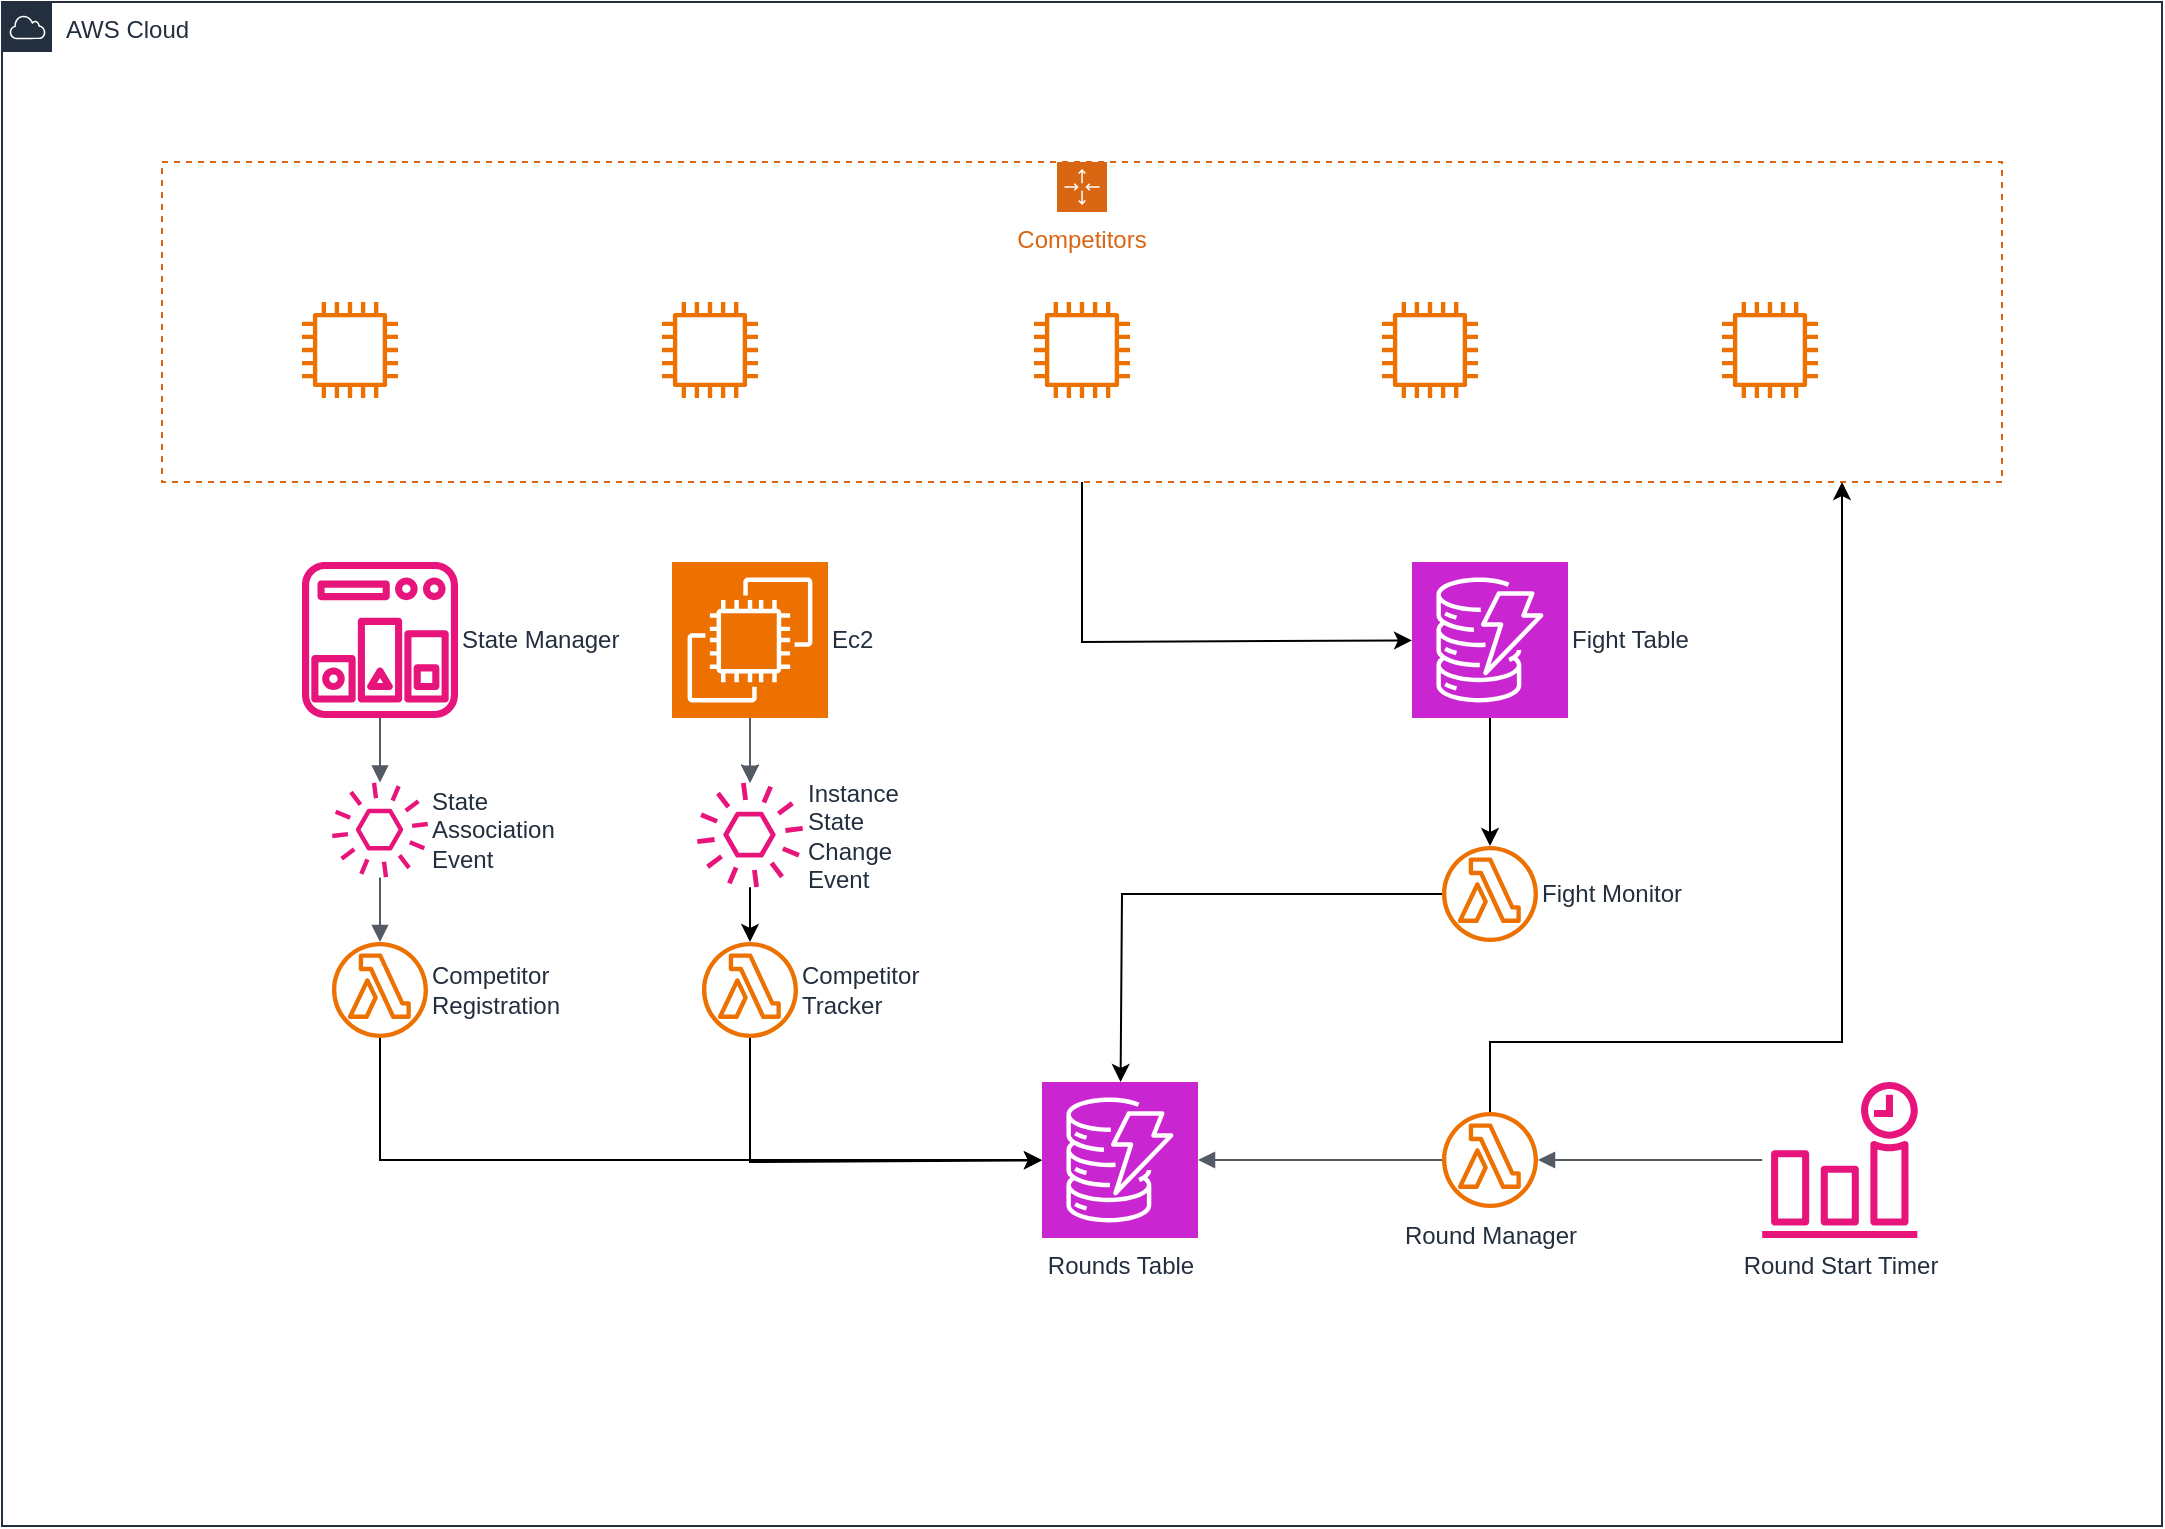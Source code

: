 <mxfile version="26.0.10">
  <diagram name="Page-1" id="pfxchOHp-bhJVi5Ow321">
    <mxGraphModel dx="1466" dy="853" grid="1" gridSize="10" guides="1" tooltips="1" connect="1" arrows="1" fold="1" page="1" pageScale="1" pageWidth="1169" pageHeight="827" math="0" shadow="0">
      <root>
        <mxCell id="0" />
        <mxCell id="1" parent="0" />
        <mxCell id="iGM-KqZ_t17X9d6v6cXi-1" value="AWS Cloud" style="points=[[0,0],[0.25,0],[0.5,0],[0.75,0],[1,0],[1,0.25],[1,0.5],[1,0.75],[1,1],[0.75,1],[0.5,1],[0.25,1],[0,1],[0,0.75],[0,0.5],[0,0.25]];outlineConnect=0;gradientColor=none;html=1;whiteSpace=wrap;fontSize=12;fontStyle=0;container=1;pointerEvents=0;collapsible=0;recursiveResize=0;shape=mxgraph.aws4.group;grIcon=mxgraph.aws4.group_aws_cloud;strokeColor=#232F3E;fillColor=none;verticalAlign=top;align=left;spacingLeft=30;fontColor=#232F3E;dashed=0;" parent="1" vertex="1">
          <mxGeometry x="40" y="40" width="1080" height="762" as="geometry" />
        </mxCell>
        <mxCell id="iGM-KqZ_t17X9d6v6cXi-2" value="Competitors" style="points=[[0,0],[0.25,0],[0.5,0],[0.75,0],[1,0],[1,0.25],[1,0.5],[1,0.75],[1,1],[0.75,1],[0.5,1],[0.25,1],[0,1],[0,0.75],[0,0.5],[0,0.25]];outlineConnect=0;gradientColor=none;html=1;whiteSpace=wrap;fontSize=12;fontStyle=0;container=1;pointerEvents=0;collapsible=0;recursiveResize=0;shape=mxgraph.aws4.groupCenter;grIcon=mxgraph.aws4.group_auto_scaling_group;grStroke=1;strokeColor=#D86613;fillColor=none;verticalAlign=top;align=center;fontColor=#D86613;dashed=1;spacingTop=25;" parent="iGM-KqZ_t17X9d6v6cXi-1" vertex="1">
          <mxGeometry x="80" y="80" width="920" height="160" as="geometry" />
        </mxCell>
        <mxCell id="iGM-KqZ_t17X9d6v6cXi-3" value="" style="sketch=0;outlineConnect=0;fontColor=#232F3E;gradientColor=none;fillColor=#ED7100;strokeColor=none;dashed=0;verticalLabelPosition=bottom;verticalAlign=top;align=center;html=1;fontSize=12;fontStyle=0;aspect=fixed;pointerEvents=1;shape=mxgraph.aws4.instance2;" parent="iGM-KqZ_t17X9d6v6cXi-2" vertex="1">
          <mxGeometry x="70" y="70" width="48" height="48" as="geometry" />
        </mxCell>
        <mxCell id="iGM-KqZ_t17X9d6v6cXi-4" value="" style="sketch=0;outlineConnect=0;fontColor=#232F3E;gradientColor=none;fillColor=#ED7100;strokeColor=none;dashed=0;verticalLabelPosition=bottom;verticalAlign=top;align=center;html=1;fontSize=12;fontStyle=0;aspect=fixed;pointerEvents=1;shape=mxgraph.aws4.instance2;" parent="iGM-KqZ_t17X9d6v6cXi-2" vertex="1">
          <mxGeometry x="250" y="70" width="48" height="48" as="geometry" />
        </mxCell>
        <mxCell id="iGM-KqZ_t17X9d6v6cXi-5" value="" style="sketch=0;outlineConnect=0;fontColor=#232F3E;gradientColor=none;fillColor=#ED7100;strokeColor=none;dashed=0;verticalLabelPosition=bottom;verticalAlign=top;align=center;html=1;fontSize=12;fontStyle=0;aspect=fixed;pointerEvents=1;shape=mxgraph.aws4.instance2;" parent="iGM-KqZ_t17X9d6v6cXi-2" vertex="1">
          <mxGeometry x="436" y="70" width="48" height="48" as="geometry" />
        </mxCell>
        <mxCell id="iGM-KqZ_t17X9d6v6cXi-6" value="" style="sketch=0;outlineConnect=0;fontColor=#232F3E;gradientColor=none;fillColor=#ED7100;strokeColor=none;dashed=0;verticalLabelPosition=bottom;verticalAlign=top;align=center;html=1;fontSize=12;fontStyle=0;aspect=fixed;pointerEvents=1;shape=mxgraph.aws4.instance2;" parent="iGM-KqZ_t17X9d6v6cXi-2" vertex="1">
          <mxGeometry x="610" y="70" width="48" height="48" as="geometry" />
        </mxCell>
        <mxCell id="iGM-KqZ_t17X9d6v6cXi-7" value="" style="sketch=0;outlineConnect=0;fontColor=#232F3E;gradientColor=none;fillColor=#ED7100;strokeColor=none;dashed=0;verticalLabelPosition=bottom;verticalAlign=top;align=center;html=1;fontSize=12;fontStyle=0;aspect=fixed;pointerEvents=1;shape=mxgraph.aws4.instance2;" parent="iGM-KqZ_t17X9d6v6cXi-2" vertex="1">
          <mxGeometry x="780" y="70" width="48" height="48" as="geometry" />
        </mxCell>
        <mxCell id="iGM-KqZ_t17X9d6v6cXi-8" value="State Manager" style="sketch=0;outlineConnect=0;fontColor=#232F3E;gradientColor=none;fillColor=#E7157B;strokeColor=none;dashed=0;verticalLabelPosition=middle;verticalAlign=middle;align=left;html=1;fontSize=12;fontStyle=0;aspect=fixed;pointerEvents=1;shape=mxgraph.aws4.state_manager;labelPosition=right;" parent="iGM-KqZ_t17X9d6v6cXi-1" vertex="1">
          <mxGeometry x="150" y="280" width="78" height="78" as="geometry" />
        </mxCell>
        <mxCell id="iGM-KqZ_t17X9d6v6cXi-9" value="Round Start Timer" style="sketch=0;outlineConnect=0;fontColor=#232F3E;gradientColor=none;fillColor=#E7157B;strokeColor=none;dashed=0;verticalLabelPosition=bottom;verticalAlign=top;align=center;html=1;fontSize=12;fontStyle=0;aspect=fixed;pointerEvents=1;shape=mxgraph.aws4.event_time_based;" parent="iGM-KqZ_t17X9d6v6cXi-1" vertex="1">
          <mxGeometry x="880" y="540" width="78" height="78" as="geometry" />
        </mxCell>
        <mxCell id="iGM-KqZ_t17X9d6v6cXi-10" value="State Association Event" style="sketch=0;outlineConnect=0;fontColor=#232F3E;gradientColor=none;fillColor=#E7157B;strokeColor=none;dashed=0;verticalLabelPosition=middle;verticalAlign=middle;align=left;html=1;fontSize=12;fontStyle=0;aspect=fixed;pointerEvents=1;shape=mxgraph.aws4.event;labelPosition=right;whiteSpace=wrap;" parent="iGM-KqZ_t17X9d6v6cXi-1" vertex="1">
          <mxGeometry x="165" y="390" width="48" height="48" as="geometry" />
        </mxCell>
        <mxCell id="iGM-KqZ_t17X9d6v6cXi-12" value="Competitor Registration" style="sketch=0;outlineConnect=0;fontColor=#232F3E;gradientColor=none;fillColor=#ED7100;strokeColor=none;dashed=0;verticalLabelPosition=middle;verticalAlign=middle;align=left;html=1;fontSize=12;fontStyle=0;aspect=fixed;pointerEvents=1;shape=mxgraph.aws4.lambda_function;labelPosition=right;whiteSpace=wrap;" parent="iGM-KqZ_t17X9d6v6cXi-1" vertex="1">
          <mxGeometry x="165" y="470" width="48" height="48" as="geometry" />
        </mxCell>
        <mxCell id="iGM-KqZ_t17X9d6v6cXi-13" value="Rounds Table" style="sketch=0;points=[[0,0,0],[0.25,0,0],[0.5,0,0],[0.75,0,0],[1,0,0],[0,1,0],[0.25,1,0],[0.5,1,0],[0.75,1,0],[1,1,0],[0,0.25,0],[0,0.5,0],[0,0.75,0],[1,0.25,0],[1,0.5,0],[1,0.75,0]];outlineConnect=0;fontColor=#232F3E;fillColor=#C925D1;strokeColor=#ffffff;dashed=0;verticalLabelPosition=bottom;verticalAlign=top;align=center;html=1;fontSize=12;fontStyle=0;aspect=fixed;shape=mxgraph.aws4.resourceIcon;resIcon=mxgraph.aws4.dynamodb;" parent="iGM-KqZ_t17X9d6v6cXi-1" vertex="1">
          <mxGeometry x="520" y="540" width="78" height="78" as="geometry" />
        </mxCell>
        <mxCell id="iGM-KqZ_t17X9d6v6cXi-14" value="Round Manager" style="sketch=0;outlineConnect=0;fontColor=#232F3E;gradientColor=none;fillColor=#ED7100;strokeColor=none;dashed=0;verticalLabelPosition=bottom;verticalAlign=top;align=center;html=1;fontSize=12;fontStyle=0;aspect=fixed;pointerEvents=1;shape=mxgraph.aws4.lambda_function;" parent="iGM-KqZ_t17X9d6v6cXi-1" vertex="1">
          <mxGeometry x="720" y="555" width="48" height="48" as="geometry" />
        </mxCell>
        <mxCell id="iGM-KqZ_t17X9d6v6cXi-29" value="" style="edgeStyle=orthogonalEdgeStyle;rounded=0;orthogonalLoop=1;jettySize=auto;html=1;" parent="iGM-KqZ_t17X9d6v6cXi-1" source="iGM-KqZ_t17X9d6v6cXi-17" target="iGM-KqZ_t17X9d6v6cXi-18" edge="1">
          <mxGeometry relative="1" as="geometry" />
        </mxCell>
        <mxCell id="iGM-KqZ_t17X9d6v6cXi-17" value="Ec2" style="sketch=0;points=[[0,0,0],[0.25,0,0],[0.5,0,0],[0.75,0,0],[1,0,0],[0,1,0],[0.25,1,0],[0.5,1,0],[0.75,1,0],[1,1,0],[0,0.25,0],[0,0.5,0],[0,0.75,0],[1,0.25,0],[1,0.5,0],[1,0.75,0]];outlineConnect=0;fontColor=#232F3E;fillColor=#ED7100;strokeColor=#ffffff;dashed=0;verticalLabelPosition=middle;verticalAlign=middle;align=left;html=1;fontSize=12;fontStyle=0;aspect=fixed;shape=mxgraph.aws4.resourceIcon;resIcon=mxgraph.aws4.ec2;labelPosition=right;" parent="iGM-KqZ_t17X9d6v6cXi-1" vertex="1">
          <mxGeometry x="335" y="280" width="78" height="78" as="geometry" />
        </mxCell>
        <mxCell id="iGM-KqZ_t17X9d6v6cXi-18" value="Instance State Change Event" style="sketch=0;outlineConnect=0;fontColor=#232F3E;gradientColor=none;fillColor=#E7157B;strokeColor=none;dashed=0;verticalLabelPosition=middle;verticalAlign=middle;align=left;html=1;fontSize=12;fontStyle=0;aspect=fixed;pointerEvents=1;shape=mxgraph.aws4.event;labelPosition=right;whiteSpace=wrap;" parent="iGM-KqZ_t17X9d6v6cXi-1" vertex="1">
          <mxGeometry x="347.5" y="390" width="53" height="53" as="geometry" />
        </mxCell>
        <mxCell id="iGM-KqZ_t17X9d6v6cXi-19" value="Competitor Tracker" style="sketch=0;outlineConnect=0;fontColor=#232F3E;gradientColor=none;fillColor=#ED7100;strokeColor=none;dashed=0;verticalLabelPosition=middle;verticalAlign=middle;align=left;html=1;fontSize=12;fontStyle=0;aspect=fixed;pointerEvents=1;shape=mxgraph.aws4.lambda_function;labelPosition=right;whiteSpace=wrap;" parent="iGM-KqZ_t17X9d6v6cXi-1" vertex="1">
          <mxGeometry x="350" y="470" width="48" height="48" as="geometry" />
        </mxCell>
        <mxCell id="iGM-KqZ_t17X9d6v6cXi-21" value="Fight Table" style="sketch=0;points=[[0,0,0],[0.25,0,0],[0.5,0,0],[0.75,0,0],[1,0,0],[0,1,0],[0.25,1,0],[0.5,1,0],[0.75,1,0],[1,1,0],[0,0.25,0],[0,0.5,0],[0,0.75,0],[1,0.25,0],[1,0.5,0],[1,0.75,0]];outlineConnect=0;fontColor=#232F3E;fillColor=#C925D1;strokeColor=#ffffff;dashed=0;verticalLabelPosition=middle;verticalAlign=middle;align=left;html=1;fontSize=12;fontStyle=0;aspect=fixed;shape=mxgraph.aws4.resourceIcon;resIcon=mxgraph.aws4.dynamodb;labelPosition=right;" parent="iGM-KqZ_t17X9d6v6cXi-1" vertex="1">
          <mxGeometry x="705" y="280" width="78" height="78" as="geometry" />
        </mxCell>
        <mxCell id="iGM-KqZ_t17X9d6v6cXi-22" value="Fight Monitor" style="sketch=0;outlineConnect=0;fontColor=#232F3E;gradientColor=none;fillColor=#ED7100;strokeColor=none;dashed=0;verticalLabelPosition=middle;verticalAlign=middle;align=left;html=1;fontSize=12;fontStyle=0;aspect=fixed;pointerEvents=1;shape=mxgraph.aws4.lambda_function;labelPosition=right;" parent="iGM-KqZ_t17X9d6v6cXi-1" vertex="1">
          <mxGeometry x="720" y="422" width="48" height="48" as="geometry" />
        </mxCell>
        <mxCell id="iGM-KqZ_t17X9d6v6cXi-25" value="" style="edgeStyle=orthogonalEdgeStyle;html=1;endArrow=none;elbow=vertical;startArrow=block;startFill=1;strokeColor=#545B64;rounded=0;" parent="iGM-KqZ_t17X9d6v6cXi-1" source="iGM-KqZ_t17X9d6v6cXi-14" target="iGM-KqZ_t17X9d6v6cXi-9" edge="1">
          <mxGeometry width="100" relative="1" as="geometry">
            <mxPoint x="490" y="470" as="sourcePoint" />
            <mxPoint x="590" y="470" as="targetPoint" />
          </mxGeometry>
        </mxCell>
        <mxCell id="iGM-KqZ_t17X9d6v6cXi-27" value="" style="edgeStyle=orthogonalEdgeStyle;html=1;endArrow=none;elbow=vertical;startArrow=block;startFill=1;strokeColor=#545B64;rounded=0;" parent="iGM-KqZ_t17X9d6v6cXi-1" source="iGM-KqZ_t17X9d6v6cXi-13" target="iGM-KqZ_t17X9d6v6cXi-14" edge="1">
          <mxGeometry width="100" relative="1" as="geometry">
            <mxPoint x="778" y="589" as="sourcePoint" />
            <mxPoint x="890" y="589" as="targetPoint" />
          </mxGeometry>
        </mxCell>
        <mxCell id="iGM-KqZ_t17X9d6v6cXi-28" value="" style="edgeStyle=orthogonalEdgeStyle;html=1;endArrow=none;elbow=vertical;startArrow=block;startFill=1;strokeColor=#545B64;rounded=0;" parent="iGM-KqZ_t17X9d6v6cXi-1" source="iGM-KqZ_t17X9d6v6cXi-18" target="iGM-KqZ_t17X9d6v6cXi-17" edge="1">
          <mxGeometry width="100" relative="1" as="geometry">
            <mxPoint x="608" y="589" as="sourcePoint" />
            <mxPoint x="730" y="589" as="targetPoint" />
          </mxGeometry>
        </mxCell>
        <mxCell id="iGM-KqZ_t17X9d6v6cXi-30" value="" style="edgeStyle=orthogonalEdgeStyle;rounded=0;orthogonalLoop=1;jettySize=auto;html=1;" parent="iGM-KqZ_t17X9d6v6cXi-1" source="iGM-KqZ_t17X9d6v6cXi-18" target="iGM-KqZ_t17X9d6v6cXi-19" edge="1">
          <mxGeometry relative="1" as="geometry">
            <mxPoint x="384" y="368" as="sourcePoint" />
            <mxPoint x="384" y="420" as="targetPoint" />
          </mxGeometry>
        </mxCell>
        <mxCell id="iGM-KqZ_t17X9d6v6cXi-31" value="" style="edgeStyle=orthogonalEdgeStyle;html=1;endArrow=none;elbow=vertical;startArrow=block;startFill=1;strokeColor=#545B64;rounded=0;" parent="iGM-KqZ_t17X9d6v6cXi-1" source="iGM-KqZ_t17X9d6v6cXi-10" target="iGM-KqZ_t17X9d6v6cXi-8" edge="1">
          <mxGeometry width="100" relative="1" as="geometry">
            <mxPoint x="384" y="420" as="sourcePoint" />
            <mxPoint x="384" y="368" as="targetPoint" />
          </mxGeometry>
        </mxCell>
        <mxCell id="iGM-KqZ_t17X9d6v6cXi-32" value="" style="edgeStyle=orthogonalEdgeStyle;html=1;endArrow=none;elbow=vertical;startArrow=block;startFill=1;strokeColor=#545B64;rounded=0;" parent="iGM-KqZ_t17X9d6v6cXi-1" source="iGM-KqZ_t17X9d6v6cXi-12" target="iGM-KqZ_t17X9d6v6cXi-10" edge="1">
          <mxGeometry width="100" relative="1" as="geometry">
            <mxPoint x="199" y="420" as="sourcePoint" />
            <mxPoint x="199" y="368" as="targetPoint" />
          </mxGeometry>
        </mxCell>
        <mxCell id="cdTOqxW3gQ6LLNQnQAg2-1" value="" style="endArrow=classic;html=1;rounded=0;" edge="1" parent="iGM-KqZ_t17X9d6v6cXi-1" source="iGM-KqZ_t17X9d6v6cXi-21" target="iGM-KqZ_t17X9d6v6cXi-22">
          <mxGeometry width="50" height="50" relative="1" as="geometry">
            <mxPoint x="560" y="430" as="sourcePoint" />
            <mxPoint x="610" y="380" as="targetPoint" />
          </mxGeometry>
        </mxCell>
        <mxCell id="cdTOqxW3gQ6LLNQnQAg2-3" value="" style="endArrow=classic;html=1;rounded=0;" edge="1" parent="iGM-KqZ_t17X9d6v6cXi-1" source="iGM-KqZ_t17X9d6v6cXi-22" target="iGM-KqZ_t17X9d6v6cXi-13">
          <mxGeometry width="50" height="50" relative="1" as="geometry">
            <mxPoint x="560" y="430" as="sourcePoint" />
            <mxPoint x="610" y="380" as="targetPoint" />
            <Array as="points">
              <mxPoint x="560" y="446" />
            </Array>
          </mxGeometry>
        </mxCell>
        <mxCell id="cdTOqxW3gQ6LLNQnQAg2-4" value="" style="endArrow=classic;html=1;rounded=0;" edge="1" parent="iGM-KqZ_t17X9d6v6cXi-1" source="iGM-KqZ_t17X9d6v6cXi-12" target="iGM-KqZ_t17X9d6v6cXi-13">
          <mxGeometry width="50" height="50" relative="1" as="geometry">
            <mxPoint x="560" y="500" as="sourcePoint" />
            <mxPoint x="610" y="450" as="targetPoint" />
            <Array as="points">
              <mxPoint x="189" y="579" />
            </Array>
          </mxGeometry>
        </mxCell>
        <mxCell id="cdTOqxW3gQ6LLNQnQAg2-5" value="" style="endArrow=classic;html=1;rounded=0;" edge="1" parent="iGM-KqZ_t17X9d6v6cXi-1" source="iGM-KqZ_t17X9d6v6cXi-19" target="iGM-KqZ_t17X9d6v6cXi-13">
          <mxGeometry width="50" height="50" relative="1" as="geometry">
            <mxPoint x="560" y="500" as="sourcePoint" />
            <mxPoint x="610" y="450" as="targetPoint" />
            <Array as="points">
              <mxPoint x="374" y="580" />
            </Array>
          </mxGeometry>
        </mxCell>
        <mxCell id="cdTOqxW3gQ6LLNQnQAg2-6" value="" style="endArrow=classic;html=1;rounded=0;" edge="1" parent="iGM-KqZ_t17X9d6v6cXi-1" source="iGM-KqZ_t17X9d6v6cXi-2" target="iGM-KqZ_t17X9d6v6cXi-21">
          <mxGeometry width="50" height="50" relative="1" as="geometry">
            <mxPoint x="540" y="350" as="sourcePoint" />
            <mxPoint x="590" y="300" as="targetPoint" />
            <Array as="points">
              <mxPoint x="540" y="320" />
            </Array>
          </mxGeometry>
        </mxCell>
        <mxCell id="cdTOqxW3gQ6LLNQnQAg2-7" value="" style="endArrow=classic;html=1;rounded=0;" edge="1" parent="iGM-KqZ_t17X9d6v6cXi-1" source="iGM-KqZ_t17X9d6v6cXi-14" target="iGM-KqZ_t17X9d6v6cXi-2">
          <mxGeometry width="50" height="50" relative="1" as="geometry">
            <mxPoint x="540" y="410" as="sourcePoint" />
            <mxPoint x="590" y="360" as="targetPoint" />
            <Array as="points">
              <mxPoint x="744" y="520" />
              <mxPoint x="920" y="520" />
              <mxPoint x="920" y="240" />
            </Array>
          </mxGeometry>
        </mxCell>
      </root>
    </mxGraphModel>
  </diagram>
</mxfile>
